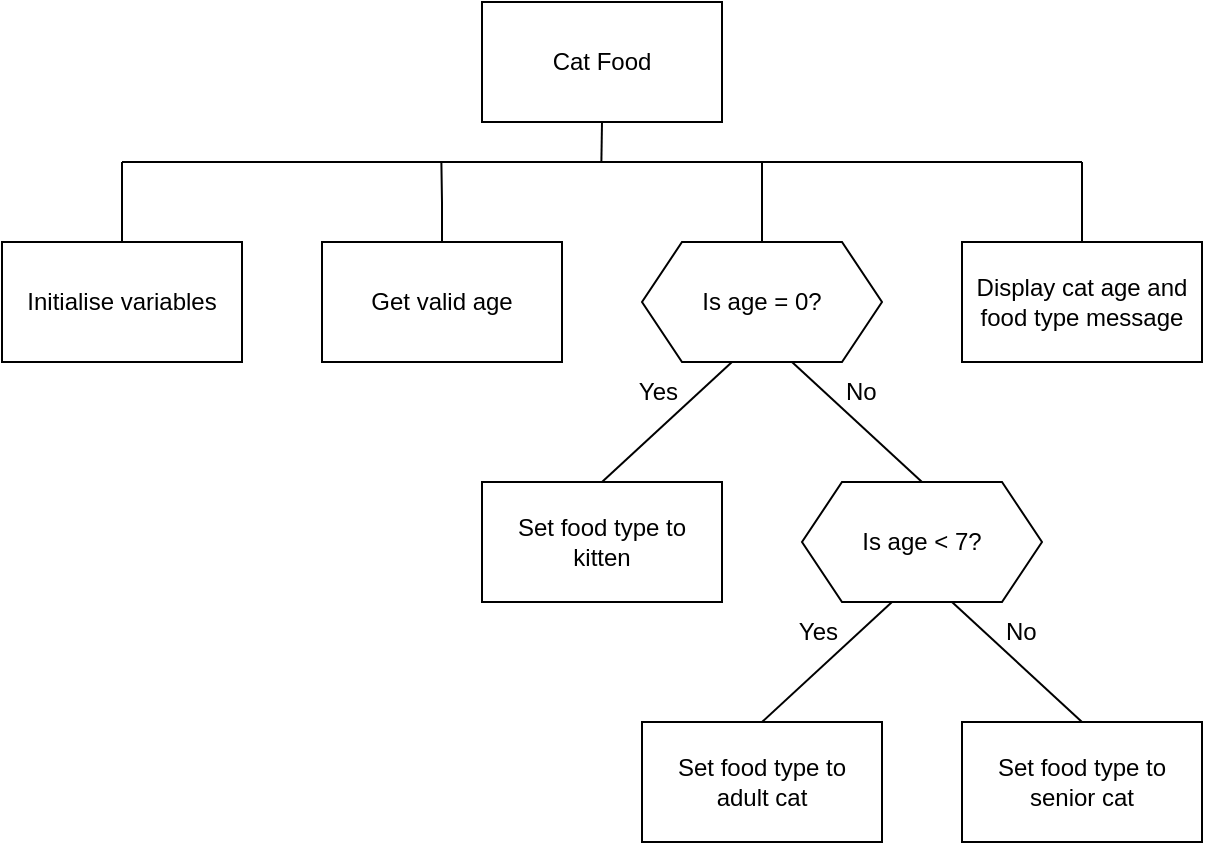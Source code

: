 <mxfile version="24.7.8">
  <diagram id="AYEZofAU8LwVD3IiDoZD" name="sd">
    <mxGraphModel dx="882" dy="677" grid="1" gridSize="10" guides="1" tooltips="1" connect="1" arrows="1" fold="1" page="1" pageScale="1" pageWidth="1169" pageHeight="827" math="0" shadow="0">
      <root>
        <mxCell id="0" />
        <mxCell id="1" parent="0" />
        <mxCell id="B1AhdLHqE4vzAlNoKRtk-24" style="edgeStyle=orthogonalEdgeStyle;rounded=0;orthogonalLoop=1;jettySize=auto;html=1;exitX=0.5;exitY=1;exitDx=0;exitDy=0;endArrow=none;endFill=0;" parent="1" source="S3aIK7XYb_t0gKXQzCrw-1" edge="1">
          <mxGeometry relative="1" as="geometry">
            <mxPoint x="539.69" y="200.0" as="targetPoint" />
          </mxGeometry>
        </mxCell>
        <mxCell id="S3aIK7XYb_t0gKXQzCrw-1" value="Cat Food" style="rounded=0;whiteSpace=wrap;html=1;" parent="1" vertex="1">
          <mxGeometry x="480" y="120" width="120" height="60" as="geometry" />
        </mxCell>
        <mxCell id="B1AhdLHqE4vzAlNoKRtk-25" style="edgeStyle=orthogonalEdgeStyle;rounded=0;orthogonalLoop=1;jettySize=auto;html=1;exitX=0.5;exitY=0;exitDx=0;exitDy=0;endArrow=none;endFill=0;" parent="1" source="S3aIK7XYb_t0gKXQzCrw-2" edge="1">
          <mxGeometry relative="1" as="geometry">
            <mxPoint x="459.69" y="200.0" as="targetPoint" />
          </mxGeometry>
        </mxCell>
        <mxCell id="S3aIK7XYb_t0gKXQzCrw-2" value="Get valid age" style="rounded=0;whiteSpace=wrap;html=1;" parent="1" vertex="1">
          <mxGeometry x="400" y="240" width="120" height="60" as="geometry" />
        </mxCell>
        <mxCell id="B1AhdLHqE4vzAlNoKRtk-6" style="rounded=0;orthogonalLoop=1;jettySize=auto;html=1;exitX=0.625;exitY=1;exitDx=0;exitDy=0;entryX=0.5;entryY=0;entryDx=0;entryDy=0;endArrow=none;endFill=0;" parent="1" source="B1AhdLHqE4vzAlNoKRtk-1" target="B1AhdLHqE4vzAlNoKRtk-2" edge="1">
          <mxGeometry relative="1" as="geometry" />
        </mxCell>
        <mxCell id="B1AhdLHqE4vzAlNoKRtk-26" style="edgeStyle=orthogonalEdgeStyle;rounded=0;orthogonalLoop=1;jettySize=auto;html=1;exitX=0.5;exitY=0;exitDx=0;exitDy=0;endArrow=none;endFill=0;" parent="1" source="B1AhdLHqE4vzAlNoKRtk-1" edge="1">
          <mxGeometry relative="1" as="geometry">
            <mxPoint x="620" y="200" as="targetPoint" />
          </mxGeometry>
        </mxCell>
        <mxCell id="B1AhdLHqE4vzAlNoKRtk-1" value="Is age = 0?" style="shape=hexagon;perimeter=hexagonPerimeter2;whiteSpace=wrap;html=1;fixedSize=1;" parent="1" vertex="1">
          <mxGeometry x="560" y="240" width="120" height="60" as="geometry" />
        </mxCell>
        <mxCell id="B1AhdLHqE4vzAlNoKRtk-12" style="rounded=0;orthogonalLoop=1;jettySize=auto;html=1;exitX=0.375;exitY=1;exitDx=0;exitDy=0;entryX=0.5;entryY=0;entryDx=0;entryDy=0;endArrow=none;endFill=0;" parent="1" source="B1AhdLHqE4vzAlNoKRtk-2" target="B1AhdLHqE4vzAlNoKRtk-10" edge="1">
          <mxGeometry relative="1" as="geometry" />
        </mxCell>
        <mxCell id="B1AhdLHqE4vzAlNoKRtk-13" style="rounded=0;orthogonalLoop=1;jettySize=auto;html=1;exitX=0.625;exitY=1;exitDx=0;exitDy=0;entryX=0.5;entryY=0;entryDx=0;entryDy=0;endArrow=none;endFill=0;" parent="1" source="B1AhdLHqE4vzAlNoKRtk-2" target="B1AhdLHqE4vzAlNoKRtk-11" edge="1">
          <mxGeometry relative="1" as="geometry" />
        </mxCell>
        <mxCell id="B1AhdLHqE4vzAlNoKRtk-2" value="Is age &amp;lt; 7?" style="shape=hexagon;perimeter=hexagonPerimeter2;whiteSpace=wrap;html=1;fixedSize=1;" parent="1" vertex="1">
          <mxGeometry x="640" y="360" width="120" height="60" as="geometry" />
        </mxCell>
        <mxCell id="ikqQSe8768ZU3YR_TD2e-2" style="edgeStyle=none;shape=connector;rounded=0;orthogonalLoop=1;jettySize=auto;html=1;exitX=0.5;exitY=0;exitDx=0;exitDy=0;entryX=0.375;entryY=1;entryDx=0;entryDy=0;strokeColor=default;align=center;verticalAlign=middle;fontFamily=Helvetica;fontSize=11;fontColor=default;labelBackgroundColor=default;endArrow=none;endFill=0;" parent="1" source="B1AhdLHqE4vzAlNoKRtk-3" target="B1AhdLHqE4vzAlNoKRtk-1" edge="1">
          <mxGeometry relative="1" as="geometry" />
        </mxCell>
        <mxCell id="B1AhdLHqE4vzAlNoKRtk-3" value="Set food type to&lt;div&gt;kitten&lt;/div&gt;" style="rounded=0;whiteSpace=wrap;html=1;" parent="1" vertex="1">
          <mxGeometry x="480" y="360" width="120" height="60" as="geometry" />
        </mxCell>
        <mxCell id="B1AhdLHqE4vzAlNoKRtk-10" value="Set food type to&lt;div&gt;adult cat&lt;/div&gt;" style="rounded=0;whiteSpace=wrap;html=1;" parent="1" vertex="1">
          <mxGeometry x="560" y="480" width="120" height="60" as="geometry" />
        </mxCell>
        <mxCell id="B1AhdLHqE4vzAlNoKRtk-11" value="Set food type to&lt;div&gt;senior cat&lt;/div&gt;" style="rounded=0;whiteSpace=wrap;html=1;" parent="1" vertex="1">
          <mxGeometry x="720" y="480" width="120" height="60" as="geometry" />
        </mxCell>
        <mxCell id="B1AhdLHqE4vzAlNoKRtk-14" value="Yes" style="text;html=1;strokeColor=none;fillColor=none;align=right;verticalAlign=middle;whiteSpace=wrap;rounded=0;" parent="1" vertex="1">
          <mxGeometry x="550" y="300" width="30" height="30" as="geometry" />
        </mxCell>
        <mxCell id="B1AhdLHqE4vzAlNoKRtk-15" value="Yes" style="text;html=1;strokeColor=none;fillColor=none;align=right;verticalAlign=middle;whiteSpace=wrap;rounded=0;" parent="1" vertex="1">
          <mxGeometry x="630" y="420" width="30" height="30" as="geometry" />
        </mxCell>
        <mxCell id="B1AhdLHqE4vzAlNoKRtk-16" value="No" style="text;html=1;strokeColor=none;fillColor=none;align=left;verticalAlign=middle;whiteSpace=wrap;rounded=0;" parent="1" vertex="1">
          <mxGeometry x="660" y="300" width="30" height="30" as="geometry" />
        </mxCell>
        <mxCell id="B1AhdLHqE4vzAlNoKRtk-18" value="No" style="text;html=1;strokeColor=none;fillColor=none;align=left;verticalAlign=middle;whiteSpace=wrap;rounded=0;" parent="1" vertex="1">
          <mxGeometry x="740" y="420" width="30" height="30" as="geometry" />
        </mxCell>
        <mxCell id="B1AhdLHqE4vzAlNoKRtk-23" value="" style="html=1;rounded=0;endArrow=none;endFill=0;edgeStyle=orthogonalEdgeStyle;" parent="1" edge="1">
          <mxGeometry width="100" relative="1" as="geometry">
            <mxPoint x="300" y="200" as="sourcePoint" />
            <mxPoint x="780" y="200" as="targetPoint" />
          </mxGeometry>
        </mxCell>
        <mxCell id="_l5qxw_8ekcgPaYx7V2P-2" style="edgeStyle=orthogonalEdgeStyle;rounded=0;orthogonalLoop=1;jettySize=auto;html=1;exitX=0.5;exitY=0;exitDx=0;exitDy=0;endArrow=none;endFill=0;" parent="1" source="_l5qxw_8ekcgPaYx7V2P-1" edge="1">
          <mxGeometry relative="1" as="geometry">
            <mxPoint x="300" y="200" as="targetPoint" />
          </mxGeometry>
        </mxCell>
        <mxCell id="_l5qxw_8ekcgPaYx7V2P-1" value="Initialise variables" style="rounded=0;whiteSpace=wrap;html=1;" parent="1" vertex="1">
          <mxGeometry x="240" y="240" width="120" height="60" as="geometry" />
        </mxCell>
        <mxCell id="aB3wDWvm9DF3OYvYvefc-1" style="edgeStyle=orthogonalEdgeStyle;rounded=0;orthogonalLoop=1;jettySize=auto;html=1;exitX=0.5;exitY=0;exitDx=0;exitDy=0;endArrow=none;endFill=0;" edge="1" parent="1" source="aB3wDWvm9DF3OYvYvefc-2">
          <mxGeometry relative="1" as="geometry">
            <mxPoint x="780" y="200" as="targetPoint" />
          </mxGeometry>
        </mxCell>
        <mxCell id="aB3wDWvm9DF3OYvYvefc-2" value="Display cat age and food type message" style="rounded=0;whiteSpace=wrap;html=1;" vertex="1" parent="1">
          <mxGeometry x="720" y="240" width="120" height="60" as="geometry" />
        </mxCell>
      </root>
    </mxGraphModel>
  </diagram>
</mxfile>
